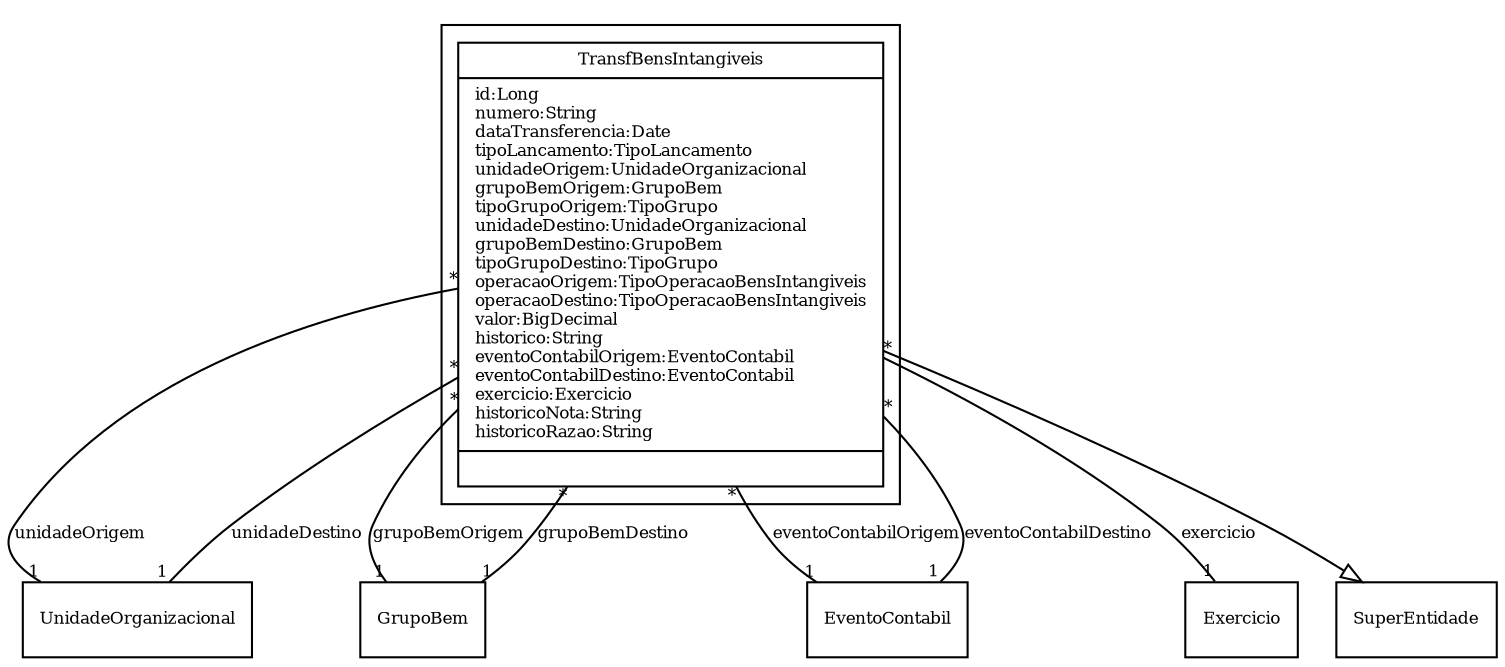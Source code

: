 digraph G{
fontname = "Times-Roman"
fontsize = 8

node [
        fontname = "Times-Roman"
        fontsize = 8
        shape = "record"
]

edge [
        fontname = "Times-Roman"
        fontsize = 8
]

subgraph clusterTRANSFERENCIA_DE_BENS_INTANGIVEIS
{
TransfBensIntangiveis [label = "{TransfBensIntangiveis|id:Long\lnumero:String\ldataTransferencia:Date\ltipoLancamento:TipoLancamento\lunidadeOrigem:UnidadeOrganizacional\lgrupoBemOrigem:GrupoBem\ltipoGrupoOrigem:TipoGrupo\lunidadeDestino:UnidadeOrganizacional\lgrupoBemDestino:GrupoBem\ltipoGrupoDestino:TipoGrupo\loperacaoOrigem:TipoOperacaoBensIntangiveis\loperacaoDestino:TipoOperacaoBensIntangiveis\lvalor:BigDecimal\lhistorico:String\leventoContabilOrigem:EventoContabil\leventoContabilDestino:EventoContabil\lexercicio:Exercicio\lhistoricoNota:String\lhistoricoRazao:String\l|\l}"]
}
edge [arrowhead = "none" headlabel = "1" taillabel = "*"] TransfBensIntangiveis -> UnidadeOrganizacional [label = "unidadeOrigem"]
edge [arrowhead = "none" headlabel = "1" taillabel = "*"] TransfBensIntangiveis -> GrupoBem [label = "grupoBemOrigem"]
edge [arrowhead = "none" headlabel = "1" taillabel = "*"] TransfBensIntangiveis -> UnidadeOrganizacional [label = "unidadeDestino"]
edge [arrowhead = "none" headlabel = "1" taillabel = "*"] TransfBensIntangiveis -> GrupoBem [label = "grupoBemDestino"]
edge [arrowhead = "none" headlabel = "1" taillabel = "*"] TransfBensIntangiveis -> EventoContabil [label = "eventoContabilOrigem"]
edge [arrowhead = "none" headlabel = "1" taillabel = "*"] TransfBensIntangiveis -> EventoContabil [label = "eventoContabilDestino"]
edge [arrowhead = "none" headlabel = "1" taillabel = "*"] TransfBensIntangiveis -> Exercicio [label = "exercicio"]
edge [ arrowhead = "empty" headlabel = "" taillabel = ""] TransfBensIntangiveis -> SuperEntidade
}
